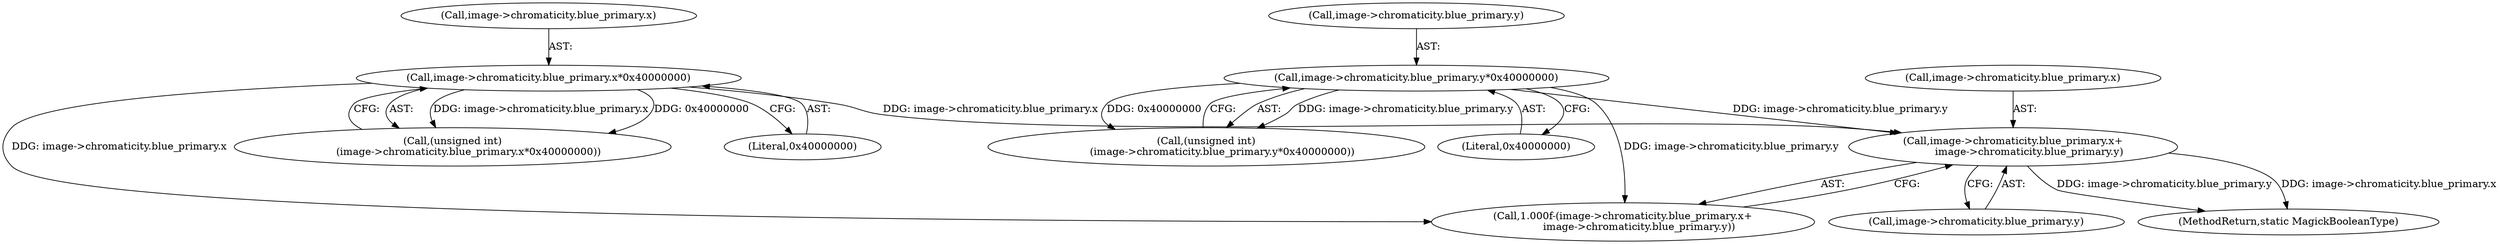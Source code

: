 digraph "0_ImageMagick_4cc6ec8a4197d4c008577127736bf7985d632323@pointer" {
"1002192" [label="(Call,image->chromaticity.blue_primary.x+\n          image->chromaticity.blue_primary.y)"];
"1002159" [label="(Call,image->chromaticity.blue_primary.x*0x40000000)"];
"1002174" [label="(Call,image->chromaticity.blue_primary.y*0x40000000)"];
"1002160" [label="(Call,image->chromaticity.blue_primary.x)"];
"1002167" [label="(Literal,0x40000000)"];
"1002193" [label="(Call,image->chromaticity.blue_primary.x)"];
"1002159" [label="(Call,image->chromaticity.blue_primary.x*0x40000000)"];
"1002596" [label="(MethodReturn,static MagickBooleanType)"];
"1002182" [label="(Literal,0x40000000)"];
"1002172" [label="(Call,(unsigned int)\n          (image->chromaticity.blue_primary.y*0x40000000))"];
"1002200" [label="(Call,image->chromaticity.blue_primary.y)"];
"1002192" [label="(Call,image->chromaticity.blue_primary.x+\n          image->chromaticity.blue_primary.y)"];
"1002174" [label="(Call,image->chromaticity.blue_primary.y*0x40000000)"];
"1002157" [label="(Call,(unsigned int)\n          (image->chromaticity.blue_primary.x*0x40000000))"];
"1002190" [label="(Call,1.000f-(image->chromaticity.blue_primary.x+\n          image->chromaticity.blue_primary.y))"];
"1002175" [label="(Call,image->chromaticity.blue_primary.y)"];
"1002192" -> "1002190"  [label="AST: "];
"1002192" -> "1002200"  [label="CFG: "];
"1002193" -> "1002192"  [label="AST: "];
"1002200" -> "1002192"  [label="AST: "];
"1002190" -> "1002192"  [label="CFG: "];
"1002192" -> "1002596"  [label="DDG: image->chromaticity.blue_primary.y"];
"1002192" -> "1002596"  [label="DDG: image->chromaticity.blue_primary.x"];
"1002159" -> "1002192"  [label="DDG: image->chromaticity.blue_primary.x"];
"1002174" -> "1002192"  [label="DDG: image->chromaticity.blue_primary.y"];
"1002159" -> "1002157"  [label="AST: "];
"1002159" -> "1002167"  [label="CFG: "];
"1002160" -> "1002159"  [label="AST: "];
"1002167" -> "1002159"  [label="AST: "];
"1002157" -> "1002159"  [label="CFG: "];
"1002159" -> "1002157"  [label="DDG: image->chromaticity.blue_primary.x"];
"1002159" -> "1002157"  [label="DDG: 0x40000000"];
"1002159" -> "1002190"  [label="DDG: image->chromaticity.blue_primary.x"];
"1002174" -> "1002172"  [label="AST: "];
"1002174" -> "1002182"  [label="CFG: "];
"1002175" -> "1002174"  [label="AST: "];
"1002182" -> "1002174"  [label="AST: "];
"1002172" -> "1002174"  [label="CFG: "];
"1002174" -> "1002172"  [label="DDG: image->chromaticity.blue_primary.y"];
"1002174" -> "1002172"  [label="DDG: 0x40000000"];
"1002174" -> "1002190"  [label="DDG: image->chromaticity.blue_primary.y"];
}
